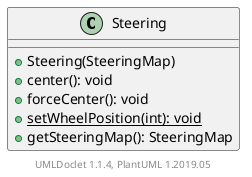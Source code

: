 @startuml

    class Steering [[Steering.html]] {
        +Steering(SteeringMap)
        +center(): void
        +forceCenter(): void
        {static} +setWheelPosition(int): void
        +getSteeringMap(): SteeringMap
    }


    center footer UMLDoclet 1.1.4, PlantUML 1.2019.05
@enduml
